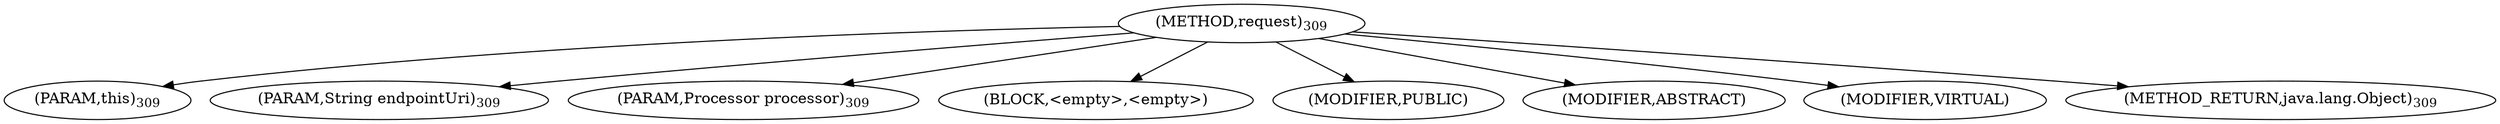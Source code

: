 digraph "request" {  
"278" [label = <(METHOD,request)<SUB>309</SUB>> ]
"279" [label = <(PARAM,this)<SUB>309</SUB>> ]
"280" [label = <(PARAM,String endpointUri)<SUB>309</SUB>> ]
"281" [label = <(PARAM,Processor processor)<SUB>309</SUB>> ]
"282" [label = <(BLOCK,&lt;empty&gt;,&lt;empty&gt;)> ]
"283" [label = <(MODIFIER,PUBLIC)> ]
"284" [label = <(MODIFIER,ABSTRACT)> ]
"285" [label = <(MODIFIER,VIRTUAL)> ]
"286" [label = <(METHOD_RETURN,java.lang.Object)<SUB>309</SUB>> ]
  "278" -> "279" 
  "278" -> "280" 
  "278" -> "281" 
  "278" -> "282" 
  "278" -> "283" 
  "278" -> "284" 
  "278" -> "285" 
  "278" -> "286" 
}
